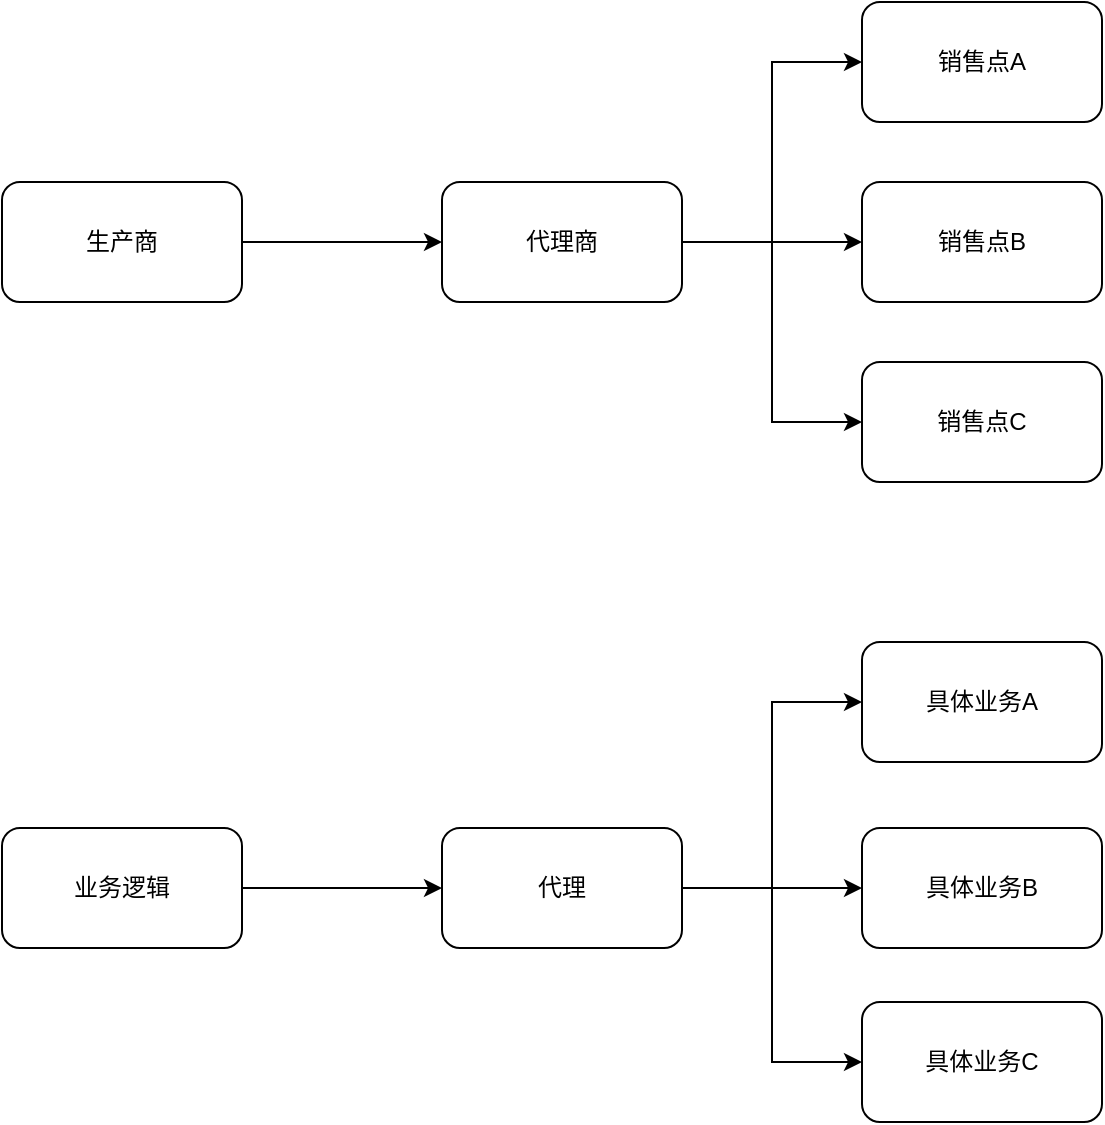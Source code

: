 <mxfile version="10.7.7" type="github"><diagram id="dwJeBj-kuUjGjhCHdNGi" name="第 1 页"><mxGraphModel dx="1010" dy="533" grid="1" gridSize="10" guides="1" tooltips="1" connect="1" arrows="1" fold="1" page="1" pageScale="1" pageWidth="827" pageHeight="1169" math="0" shadow="0"><root><mxCell id="0"/><mxCell id="1" parent="0"/><mxCell id="bB9Bqv0NEnvGb48QAXpF-10" style="edgeStyle=orthogonalEdgeStyle;rounded=0;orthogonalLoop=1;jettySize=auto;html=1;exitX=1;exitY=0.5;exitDx=0;exitDy=0;entryX=0;entryY=0.5;entryDx=0;entryDy=0;" edge="1" parent="1" source="bB9Bqv0NEnvGb48QAXpF-7" target="bB9Bqv0NEnvGb48QAXpF-8"><mxGeometry relative="1" as="geometry"/></mxCell><mxCell id="bB9Bqv0NEnvGb48QAXpF-7" value="生产商" style="rounded=1;whiteSpace=wrap;html=1;" vertex="1" parent="1"><mxGeometry x="110" y="180" width="120" height="60" as="geometry"/></mxCell><mxCell id="bB9Bqv0NEnvGb48QAXpF-11" style="edgeStyle=orthogonalEdgeStyle;rounded=0;orthogonalLoop=1;jettySize=auto;html=1;exitX=1;exitY=0.5;exitDx=0;exitDy=0;entryX=0;entryY=0.5;entryDx=0;entryDy=0;" edge="1" parent="1" source="bB9Bqv0NEnvGb48QAXpF-8" target="bB9Bqv0NEnvGb48QAXpF-9"><mxGeometry relative="1" as="geometry"/></mxCell><mxCell id="bB9Bqv0NEnvGb48QAXpF-18" style="edgeStyle=orthogonalEdgeStyle;rounded=0;orthogonalLoop=1;jettySize=auto;html=1;exitX=1;exitY=0.5;exitDx=0;exitDy=0;entryX=0;entryY=0.5;entryDx=0;entryDy=0;" edge="1" parent="1" source="bB9Bqv0NEnvGb48QAXpF-8" target="bB9Bqv0NEnvGb48QAXpF-16"><mxGeometry relative="1" as="geometry"/></mxCell><mxCell id="bB9Bqv0NEnvGb48QAXpF-19" style="edgeStyle=orthogonalEdgeStyle;rounded=0;orthogonalLoop=1;jettySize=auto;html=1;exitX=1;exitY=0.5;exitDx=0;exitDy=0;entryX=0;entryY=0.5;entryDx=0;entryDy=0;" edge="1" parent="1" source="bB9Bqv0NEnvGb48QAXpF-8" target="bB9Bqv0NEnvGb48QAXpF-17"><mxGeometry relative="1" as="geometry"/></mxCell><mxCell id="bB9Bqv0NEnvGb48QAXpF-8" value="代理商" style="rounded=1;whiteSpace=wrap;html=1;" vertex="1" parent="1"><mxGeometry x="330" y="180" width="120" height="60" as="geometry"/></mxCell><mxCell id="bB9Bqv0NEnvGb48QAXpF-9" value="销售点A" style="rounded=1;whiteSpace=wrap;html=1;" vertex="1" parent="1"><mxGeometry x="540" y="90" width="120" height="60" as="geometry"/></mxCell><mxCell id="bB9Bqv0NEnvGb48QAXpF-21" style="edgeStyle=orthogonalEdgeStyle;rounded=0;orthogonalLoop=1;jettySize=auto;html=1;exitX=1;exitY=0.5;exitDx=0;exitDy=0;entryX=0;entryY=0.5;entryDx=0;entryDy=0;" edge="1" parent="1" source="bB9Bqv0NEnvGb48QAXpF-12" target="bB9Bqv0NEnvGb48QAXpF-13"><mxGeometry relative="1" as="geometry"/></mxCell><mxCell id="bB9Bqv0NEnvGb48QAXpF-12" value="业务逻辑" style="rounded=1;whiteSpace=wrap;html=1;" vertex="1" parent="1"><mxGeometry x="110" y="503" width="120" height="60" as="geometry"/></mxCell><mxCell id="bB9Bqv0NEnvGb48QAXpF-22" style="edgeStyle=orthogonalEdgeStyle;rounded=0;orthogonalLoop=1;jettySize=auto;html=1;exitX=1;exitY=0.5;exitDx=0;exitDy=0;entryX=0;entryY=0.5;entryDx=0;entryDy=0;" edge="1" parent="1" source="bB9Bqv0NEnvGb48QAXpF-13" target="bB9Bqv0NEnvGb48QAXpF-14"><mxGeometry relative="1" as="geometry"/></mxCell><mxCell id="bB9Bqv0NEnvGb48QAXpF-23" style="edgeStyle=orthogonalEdgeStyle;rounded=0;orthogonalLoop=1;jettySize=auto;html=1;exitX=1;exitY=0.5;exitDx=0;exitDy=0;entryX=0;entryY=0.5;entryDx=0;entryDy=0;" edge="1" parent="1" source="bB9Bqv0NEnvGb48QAXpF-13" target="bB9Bqv0NEnvGb48QAXpF-20"><mxGeometry relative="1" as="geometry"/></mxCell><mxCell id="bB9Bqv0NEnvGb48QAXpF-24" style="edgeStyle=orthogonalEdgeStyle;rounded=0;orthogonalLoop=1;jettySize=auto;html=1;exitX=1;exitY=0.5;exitDx=0;exitDy=0;entryX=0;entryY=0.5;entryDx=0;entryDy=0;" edge="1" parent="1" source="bB9Bqv0NEnvGb48QAXpF-13" target="bB9Bqv0NEnvGb48QAXpF-15"><mxGeometry relative="1" as="geometry"/></mxCell><mxCell id="bB9Bqv0NEnvGb48QAXpF-13" value="代理" style="rounded=1;whiteSpace=wrap;html=1;" vertex="1" parent="1"><mxGeometry x="330" y="503" width="120" height="60" as="geometry"/></mxCell><mxCell id="bB9Bqv0NEnvGb48QAXpF-14" value="具体业务B" style="rounded=1;whiteSpace=wrap;html=1;" vertex="1" parent="1"><mxGeometry x="540" y="503" width="120" height="60" as="geometry"/></mxCell><mxCell id="bB9Bqv0NEnvGb48QAXpF-15" value="具体业务C" style="rounded=1;whiteSpace=wrap;html=1;" vertex="1" parent="1"><mxGeometry x="540" y="590" width="120" height="60" as="geometry"/></mxCell><mxCell id="bB9Bqv0NEnvGb48QAXpF-16" value="销售点B" style="rounded=1;whiteSpace=wrap;html=1;" vertex="1" parent="1"><mxGeometry x="540" y="180" width="120" height="60" as="geometry"/></mxCell><mxCell id="bB9Bqv0NEnvGb48QAXpF-17" value="销售点C" style="rounded=1;whiteSpace=wrap;html=1;" vertex="1" parent="1"><mxGeometry x="540" y="270" width="120" height="60" as="geometry"/></mxCell><mxCell id="bB9Bqv0NEnvGb48QAXpF-20" value="具体业务A" style="rounded=1;whiteSpace=wrap;html=1;" vertex="1" parent="1"><mxGeometry x="540" y="410" width="120" height="60" as="geometry"/></mxCell></root></mxGraphModel></diagram></mxfile>